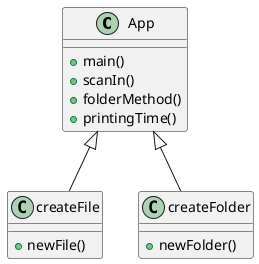 @startuml
'https://plantuml.com/class-diagram

App <|-- createFile
App <|-- createFolder


class App {
+main()
+scanIn()
+folderMethod()
+printingTime()
}

class createFile {
+newFile()
}

class createFolder {
+newFolder()
}

@enduml